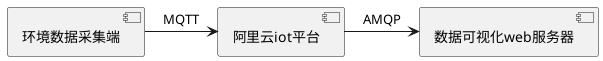 @startuml 
[环境数据采集端] as envdata
[阿里云iot平台] as aliIot
[数据可视化web服务器] as web

envdata -> aliIot : MQTT
aliIot -> web : AMQP

@enduml 